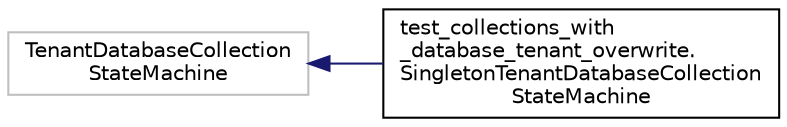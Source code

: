 digraph "Graphical Class Hierarchy"
{
 // LATEX_PDF_SIZE
  edge [fontname="Helvetica",fontsize="10",labelfontname="Helvetica",labelfontsize="10"];
  node [fontname="Helvetica",fontsize="10",shape=record];
  rankdir="LR";
  Node18858 [label="TenantDatabaseCollection\lStateMachine",height=0.2,width=0.4,color="grey75", fillcolor="white", style="filled",tooltip=" "];
  Node18858 -> Node0 [dir="back",color="midnightblue",fontsize="10",style="solid",fontname="Helvetica"];
  Node0 [label="test_collections_with\l_database_tenant_overwrite.\lSingletonTenantDatabaseCollection\lStateMachine",height=0.2,width=0.4,color="black", fillcolor="white", style="filled",URL="$classtest__collections__with__database__tenant__overwrite_1_1SingletonTenantDatabaseCollectionStateMachine.html",tooltip=" "];
}
